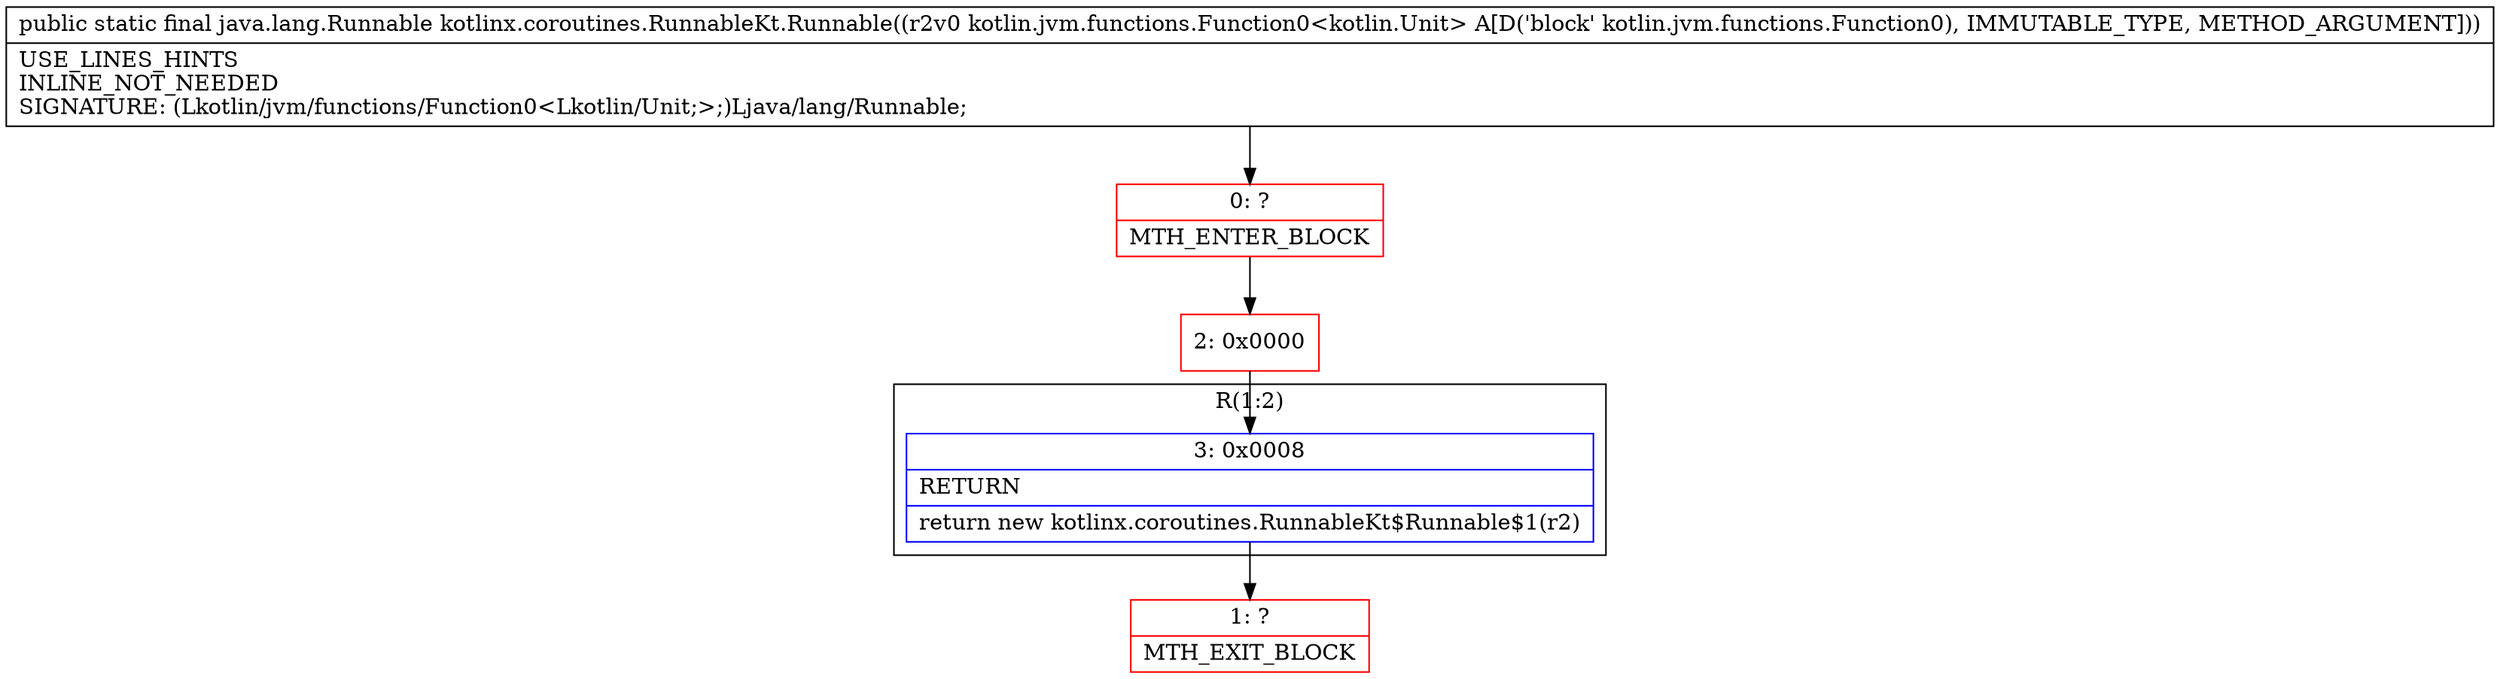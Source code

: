 digraph "CFG forkotlinx.coroutines.RunnableKt.Runnable(Lkotlin\/jvm\/functions\/Function0;)Ljava\/lang\/Runnable;" {
subgraph cluster_Region_771280055 {
label = "R(1:2)";
node [shape=record,color=blue];
Node_3 [shape=record,label="{3\:\ 0x0008|RETURN\l|return new kotlinx.coroutines.RunnableKt$Runnable$1(r2)\l}"];
}
Node_0 [shape=record,color=red,label="{0\:\ ?|MTH_ENTER_BLOCK\l}"];
Node_2 [shape=record,color=red,label="{2\:\ 0x0000}"];
Node_1 [shape=record,color=red,label="{1\:\ ?|MTH_EXIT_BLOCK\l}"];
MethodNode[shape=record,label="{public static final java.lang.Runnable kotlinx.coroutines.RunnableKt.Runnable((r2v0 kotlin.jvm.functions.Function0\<kotlin.Unit\> A[D('block' kotlin.jvm.functions.Function0), IMMUTABLE_TYPE, METHOD_ARGUMENT]))  | USE_LINES_HINTS\lINLINE_NOT_NEEDED\lSIGNATURE: (Lkotlin\/jvm\/functions\/Function0\<Lkotlin\/Unit;\>;)Ljava\/lang\/Runnable;\l}"];
MethodNode -> Node_0;Node_3 -> Node_1;
Node_0 -> Node_2;
Node_2 -> Node_3;
}

